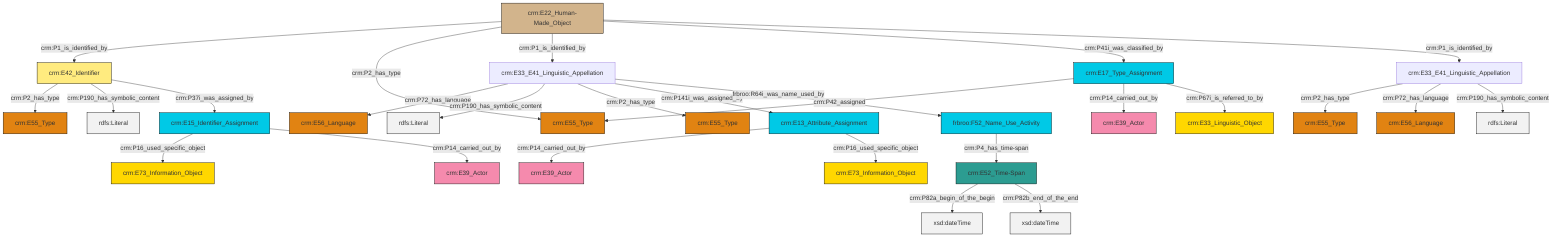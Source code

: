 graph TD
classDef Literal fill:#f2f2f2,stroke:#000000;
classDef CRM_Entity fill:#FFFFFF,stroke:#000000;
classDef Temporal_Entity fill:#00C9E6, stroke:#000000;
classDef Type fill:#E18312, stroke:#000000;
classDef Time-Span fill:#2C9C91, stroke:#000000;
classDef Appellation fill:#FFEB7F, stroke:#000000;
classDef Place fill:#008836, stroke:#000000;
classDef Persistent_Item fill:#B266B2, stroke:#000000;
classDef Conceptual_Object fill:#FFD700, stroke:#000000;
classDef Physical_Thing fill:#D2B48C, stroke:#000000;
classDef Actor fill:#f58aad, stroke:#000000;
classDef PC_Classes fill:#4ce600, stroke:#000000;
classDef Multi fill:#cccccc,stroke:#000000;

0["crm:E33_E41_Linguistic_Appellation"]:::Default -->|crm:P2_has_type| 1["crm:E55_Type"]:::Type
2["crm:E17_Type_Assignment"]:::Temporal_Entity -->|crm:P42_assigned| 3["crm:E55_Type"]:::Type
4["crm:E33_E41_Linguistic_Appellation"]:::Default -->|crm:P72_has_language| 5["crm:E56_Language"]:::Type
4["crm:E33_E41_Linguistic_Appellation"]:::Default -->|crm:P190_has_symbolic_content| 6[rdfs:Literal]:::Literal
12["crm:E22_Human-Made_Object"]:::Physical_Thing -->|crm:P1_is_identified_by| 13["crm:E42_Identifier"]:::Appellation
14["crm:E52_Time-Span"]:::Time-Span -->|crm:P82a_begin_of_the_begin| 15[xsd:dateTime]:::Literal
2["crm:E17_Type_Assignment"]:::Temporal_Entity -->|crm:P14_carried_out_by| 20["crm:E39_Actor"]:::Actor
4["crm:E33_E41_Linguistic_Appellation"]:::Default -->|crm:P2_has_type| 8["crm:E55_Type"]:::Type
4["crm:E33_E41_Linguistic_Appellation"]:::Default -->|crm:P141i_was_assigned_by| 10["crm:E13_Attribute_Assignment"]:::Temporal_Entity
10["crm:E13_Attribute_Assignment"]:::Temporal_Entity -->|crm:P14_carried_out_by| 24["crm:E39_Actor"]:::Actor
0["crm:E33_E41_Linguistic_Appellation"]:::Default -->|crm:P72_has_language| 16["crm:E56_Language"]:::Type
13["crm:E42_Identifier"]:::Appellation -->|crm:P2_has_type| 34["crm:E55_Type"]:::Type
37["frbroo:F52_Name_Use_Activity"]:::Temporal_Entity -->|crm:P4_has_time-span| 14["crm:E52_Time-Span"]:::Time-Span
32["crm:E15_Identifier_Assignment"]:::Temporal_Entity -->|crm:P16_used_specific_object| 27["crm:E73_Information_Object"]:::Conceptual_Object
32["crm:E15_Identifier_Assignment"]:::Temporal_Entity -->|crm:P14_carried_out_by| 39["crm:E39_Actor"]:::Actor
12["crm:E22_Human-Made_Object"]:::Physical_Thing -->|crm:P2_has_type| 3["crm:E55_Type"]:::Type
12["crm:E22_Human-Made_Object"]:::Physical_Thing -->|crm:P1_is_identified_by| 4["crm:E33_E41_Linguistic_Appellation"]:::Default
13["crm:E42_Identifier"]:::Appellation -->|crm:P190_has_symbolic_content| 40[rdfs:Literal]:::Literal
12["crm:E22_Human-Made_Object"]:::Physical_Thing -->|crm:P41i_was_classified_by| 2["crm:E17_Type_Assignment"]:::Temporal_Entity
2["crm:E17_Type_Assignment"]:::Temporal_Entity -->|crm:P67i_is_referred_to_by| 21["crm:E33_Linguistic_Object"]:::Conceptual_Object
14["crm:E52_Time-Span"]:::Time-Span -->|crm:P82b_end_of_the_end| 42[xsd:dateTime]:::Literal
0["crm:E33_E41_Linguistic_Appellation"]:::Default -->|crm:P190_has_symbolic_content| 43[rdfs:Literal]:::Literal
13["crm:E42_Identifier"]:::Appellation -->|crm:P37i_was_assigned_by| 32["crm:E15_Identifier_Assignment"]:::Temporal_Entity
4["crm:E33_E41_Linguistic_Appellation"]:::Default -->|frbroo:R64i_was_name_used_by| 37["frbroo:F52_Name_Use_Activity"]:::Temporal_Entity
12["crm:E22_Human-Made_Object"]:::Physical_Thing -->|crm:P1_is_identified_by| 0["crm:E33_E41_Linguistic_Appellation"]:::Default
10["crm:E13_Attribute_Assignment"]:::Temporal_Entity -->|crm:P16_used_specific_object| 35["crm:E73_Information_Object"]:::Conceptual_Object